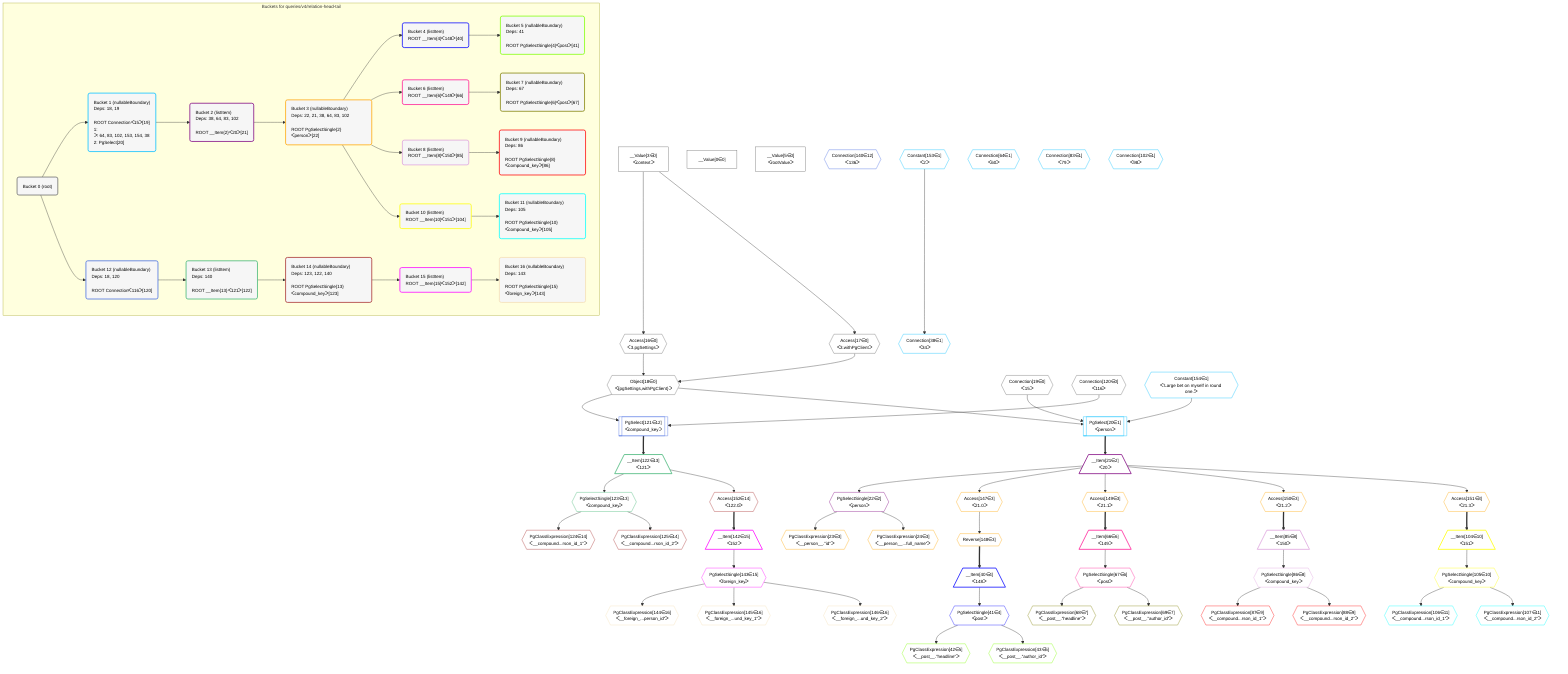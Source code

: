 %%{init: {'themeVariables': { 'fontSize': '12px'}}}%%
graph TD
    classDef path fill:#eee,stroke:#000,color:#000
    classDef plan fill:#fff,stroke-width:1px,color:#000
    classDef itemplan fill:#fff,stroke-width:2px,color:#000
    classDef unbatchedplan fill:#dff,stroke-width:1px,color:#000
    classDef sideeffectplan fill:#fcc,stroke-width:2px,color:#000
    classDef bucket fill:#f6f6f6,color:#000,stroke-width:2px,text-align:left


    %% plan dependencies
    Object18{{"Object[18∈0]<br />ᐸ{pgSettings,withPgClient}ᐳ"}}:::plan
    Access16{{"Access[16∈0]<br />ᐸ3.pgSettingsᐳ"}}:::plan
    Access17{{"Access[17∈0]<br />ᐸ3.withPgClientᐳ"}}:::plan
    Access16 & Access17 --> Object18
    __Value3["__Value[3∈0]<br />ᐸcontextᐳ"]:::plan
    __Value3 --> Access16
    __Value3 --> Access17
    __Value0["__Value[0∈0]"]:::plan
    __Value5["__Value[5∈0]<br />ᐸrootValueᐳ"]:::plan
    Connection19{{"Connection[19∈0]<br />ᐸ15ᐳ"}}:::plan
    Connection120{{"Connection[120∈0]<br />ᐸ116ᐳ"}}:::plan
    PgSelect121[["PgSelect[121∈12]<br />ᐸcompound_keyᐳ"]]:::plan
    Object18 & Connection120 --> PgSelect121
    Connection140{{"Connection[140∈12]<br />ᐸ136ᐳ"}}:::plan
    PgSelect20[["PgSelect[20∈1]<br />ᐸpersonᐳ"]]:::plan
    Constant154{{"Constant[154∈1]<br />ᐸ'Large bet on myself in round one.'ᐳ"}}:::plan
    Object18 & Connection19 & Constant154 --> PgSelect20
    Connection38{{"Connection[38∈1]<br />ᐸ34ᐳ"}}:::plan
    Constant153{{"Constant[153∈1]<br />ᐸ2ᐳ"}}:::plan
    Constant153 --> Connection38
    Connection64{{"Connection[64∈1]<br />ᐸ60ᐳ"}}:::plan
    Connection83{{"Connection[83∈1]<br />ᐸ79ᐳ"}}:::plan
    Connection102{{"Connection[102∈1]<br />ᐸ98ᐳ"}}:::plan
    __Item21[/"__Item[21∈2]<br />ᐸ20ᐳ"\]:::itemplan
    PgSelect20 ==> __Item21
    PgSelectSingle22{{"PgSelectSingle[22∈2]<br />ᐸpersonᐳ"}}:::plan
    __Item21 --> PgSelectSingle22
    __Item122[/"__Item[122∈13]<br />ᐸ121ᐳ"\]:::itemplan
    PgSelect121 ==> __Item122
    PgSelectSingle123{{"PgSelectSingle[123∈13]<br />ᐸcompound_keyᐳ"}}:::plan
    __Item122 --> PgSelectSingle123
    PgClassExpression23{{"PgClassExpression[23∈3]<br />ᐸ__person__.”id”ᐳ"}}:::plan
    PgSelectSingle22 --> PgClassExpression23
    PgClassExpression24{{"PgClassExpression[24∈3]<br />ᐸ__person__...full_name”ᐳ"}}:::plan
    PgSelectSingle22 --> PgClassExpression24
    Access147{{"Access[147∈3]<br />ᐸ21.0ᐳ"}}:::plan
    __Item21 --> Access147
    Reverse148{{"Reverse[148∈3]"}}:::plan
    Access147 --> Reverse148
    Access149{{"Access[149∈3]<br />ᐸ21.1ᐳ"}}:::plan
    __Item21 --> Access149
    Access150{{"Access[150∈3]<br />ᐸ21.2ᐳ"}}:::plan
    __Item21 --> Access150
    Access151{{"Access[151∈3]<br />ᐸ21.3ᐳ"}}:::plan
    __Item21 --> Access151
    PgClassExpression124{{"PgClassExpression[124∈14]<br />ᐸ__compound...rson_id_1”ᐳ"}}:::plan
    PgSelectSingle123 --> PgClassExpression124
    PgClassExpression125{{"PgClassExpression[125∈14]<br />ᐸ__compound...rson_id_2”ᐳ"}}:::plan
    PgSelectSingle123 --> PgClassExpression125
    Access152{{"Access[152∈14]<br />ᐸ122.0ᐳ"}}:::plan
    __Item122 --> Access152
    __Item104[/"__Item[104∈10]<br />ᐸ151ᐳ"\]:::itemplan
    Access151 ==> __Item104
    PgSelectSingle105{{"PgSelectSingle[105∈10]<br />ᐸcompound_keyᐳ"}}:::plan
    __Item104 --> PgSelectSingle105
    __Item85[/"__Item[85∈8]<br />ᐸ150ᐳ"\]:::itemplan
    Access150 ==> __Item85
    PgSelectSingle86{{"PgSelectSingle[86∈8]<br />ᐸcompound_keyᐳ"}}:::plan
    __Item85 --> PgSelectSingle86
    __Item66[/"__Item[66∈6]<br />ᐸ149ᐳ"\]:::itemplan
    Access149 ==> __Item66
    PgSelectSingle67{{"PgSelectSingle[67∈6]<br />ᐸpostᐳ"}}:::plan
    __Item66 --> PgSelectSingle67
    __Item40[/"__Item[40∈4]<br />ᐸ148ᐳ"\]:::itemplan
    Reverse148 ==> __Item40
    PgSelectSingle41{{"PgSelectSingle[41∈4]<br />ᐸpostᐳ"}}:::plan
    __Item40 --> PgSelectSingle41
    __Item142[/"__Item[142∈15]<br />ᐸ152ᐳ"\]:::itemplan
    Access152 ==> __Item142
    PgSelectSingle143{{"PgSelectSingle[143∈15]<br />ᐸforeign_keyᐳ"}}:::plan
    __Item142 --> PgSelectSingle143
    PgClassExpression42{{"PgClassExpression[42∈5]<br />ᐸ__post__.”headline”ᐳ"}}:::plan
    PgSelectSingle41 --> PgClassExpression42
    PgClassExpression43{{"PgClassExpression[43∈5]<br />ᐸ__post__.”author_id”ᐳ"}}:::plan
    PgSelectSingle41 --> PgClassExpression43
    PgClassExpression68{{"PgClassExpression[68∈7]<br />ᐸ__post__.”headline”ᐳ"}}:::plan
    PgSelectSingle67 --> PgClassExpression68
    PgClassExpression69{{"PgClassExpression[69∈7]<br />ᐸ__post__.”author_id”ᐳ"}}:::plan
    PgSelectSingle67 --> PgClassExpression69
    PgClassExpression87{{"PgClassExpression[87∈9]<br />ᐸ__compound...rson_id_1”ᐳ"}}:::plan
    PgSelectSingle86 --> PgClassExpression87
    PgClassExpression88{{"PgClassExpression[88∈9]<br />ᐸ__compound...rson_id_2”ᐳ"}}:::plan
    PgSelectSingle86 --> PgClassExpression88
    PgClassExpression106{{"PgClassExpression[106∈11]<br />ᐸ__compound...rson_id_1”ᐳ"}}:::plan
    PgSelectSingle105 --> PgClassExpression106
    PgClassExpression107{{"PgClassExpression[107∈11]<br />ᐸ__compound...rson_id_2”ᐳ"}}:::plan
    PgSelectSingle105 --> PgClassExpression107
    PgClassExpression144{{"PgClassExpression[144∈16]<br />ᐸ__foreign_...person_id”ᐳ"}}:::plan
    PgSelectSingle143 --> PgClassExpression144
    PgClassExpression145{{"PgClassExpression[145∈16]<br />ᐸ__foreign_...und_key_1”ᐳ"}}:::plan
    PgSelectSingle143 --> PgClassExpression145
    PgClassExpression146{{"PgClassExpression[146∈16]<br />ᐸ__foreign_...und_key_2”ᐳ"}}:::plan
    PgSelectSingle143 --> PgClassExpression146

    %% define steps

    subgraph "Buckets for queries/v4/relation-head-tail"
    Bucket0("Bucket 0 (root)"):::bucket
    classDef bucket0 stroke:#696969
    class Bucket0,__Value0,__Value3,__Value5,Access16,Access17,Object18,Connection19,Connection120 bucket0
    Bucket1("Bucket 1 (nullableBoundary)<br />Deps: 18, 19<br /><br />ROOT Connectionᐸ15ᐳ[19]<br />1: <br />ᐳ: 64, 83, 102, 153, 154, 38<br />2: PgSelect[20]"):::bucket
    classDef bucket1 stroke:#00bfff
    class Bucket1,PgSelect20,Connection38,Connection64,Connection83,Connection102,Constant153,Constant154 bucket1
    Bucket2("Bucket 2 (listItem)<br />Deps: 38, 64, 83, 102<br /><br />ROOT __Item{2}ᐸ20ᐳ[21]"):::bucket
    classDef bucket2 stroke:#7f007f
    class Bucket2,__Item21,PgSelectSingle22 bucket2
    Bucket3("Bucket 3 (nullableBoundary)<br />Deps: 22, 21, 38, 64, 83, 102<br /><br />ROOT PgSelectSingle{2}ᐸpersonᐳ[22]"):::bucket
    classDef bucket3 stroke:#ffa500
    class Bucket3,PgClassExpression23,PgClassExpression24,Access147,Reverse148,Access149,Access150,Access151 bucket3
    Bucket4("Bucket 4 (listItem)<br />ROOT __Item{4}ᐸ148ᐳ[40]"):::bucket
    classDef bucket4 stroke:#0000ff
    class Bucket4,__Item40,PgSelectSingle41 bucket4
    Bucket5("Bucket 5 (nullableBoundary)<br />Deps: 41<br /><br />ROOT PgSelectSingle{4}ᐸpostᐳ[41]"):::bucket
    classDef bucket5 stroke:#7fff00
    class Bucket5,PgClassExpression42,PgClassExpression43 bucket5
    Bucket6("Bucket 6 (listItem)<br />ROOT __Item{6}ᐸ149ᐳ[66]"):::bucket
    classDef bucket6 stroke:#ff1493
    class Bucket6,__Item66,PgSelectSingle67 bucket6
    Bucket7("Bucket 7 (nullableBoundary)<br />Deps: 67<br /><br />ROOT PgSelectSingle{6}ᐸpostᐳ[67]"):::bucket
    classDef bucket7 stroke:#808000
    class Bucket7,PgClassExpression68,PgClassExpression69 bucket7
    Bucket8("Bucket 8 (listItem)<br />ROOT __Item{8}ᐸ150ᐳ[85]"):::bucket
    classDef bucket8 stroke:#dda0dd
    class Bucket8,__Item85,PgSelectSingle86 bucket8
    Bucket9("Bucket 9 (nullableBoundary)<br />Deps: 86<br /><br />ROOT PgSelectSingle{8}ᐸcompound_keyᐳ[86]"):::bucket
    classDef bucket9 stroke:#ff0000
    class Bucket9,PgClassExpression87,PgClassExpression88 bucket9
    Bucket10("Bucket 10 (listItem)<br />ROOT __Item{10}ᐸ151ᐳ[104]"):::bucket
    classDef bucket10 stroke:#ffff00
    class Bucket10,__Item104,PgSelectSingle105 bucket10
    Bucket11("Bucket 11 (nullableBoundary)<br />Deps: 105<br /><br />ROOT PgSelectSingle{10}ᐸcompound_keyᐳ[105]"):::bucket
    classDef bucket11 stroke:#00ffff
    class Bucket11,PgClassExpression106,PgClassExpression107 bucket11
    Bucket12("Bucket 12 (nullableBoundary)<br />Deps: 18, 120<br /><br />ROOT Connectionᐸ116ᐳ[120]"):::bucket
    classDef bucket12 stroke:#4169e1
    class Bucket12,PgSelect121,Connection140 bucket12
    Bucket13("Bucket 13 (listItem)<br />Deps: 140<br /><br />ROOT __Item{13}ᐸ121ᐳ[122]"):::bucket
    classDef bucket13 stroke:#3cb371
    class Bucket13,__Item122,PgSelectSingle123 bucket13
    Bucket14("Bucket 14 (nullableBoundary)<br />Deps: 123, 122, 140<br /><br />ROOT PgSelectSingle{13}ᐸcompound_keyᐳ[123]"):::bucket
    classDef bucket14 stroke:#a52a2a
    class Bucket14,PgClassExpression124,PgClassExpression125,Access152 bucket14
    Bucket15("Bucket 15 (listItem)<br />ROOT __Item{15}ᐸ152ᐳ[142]"):::bucket
    classDef bucket15 stroke:#ff00ff
    class Bucket15,__Item142,PgSelectSingle143 bucket15
    Bucket16("Bucket 16 (nullableBoundary)<br />Deps: 143<br /><br />ROOT PgSelectSingle{15}ᐸforeign_keyᐳ[143]"):::bucket
    classDef bucket16 stroke:#f5deb3
    class Bucket16,PgClassExpression144,PgClassExpression145,PgClassExpression146 bucket16
    Bucket0 --> Bucket1 & Bucket12
    Bucket1 --> Bucket2
    Bucket2 --> Bucket3
    Bucket3 --> Bucket4 & Bucket6 & Bucket8 & Bucket10
    Bucket4 --> Bucket5
    Bucket6 --> Bucket7
    Bucket8 --> Bucket9
    Bucket10 --> Bucket11
    Bucket12 --> Bucket13
    Bucket13 --> Bucket14
    Bucket14 --> Bucket15
    Bucket15 --> Bucket16
    end